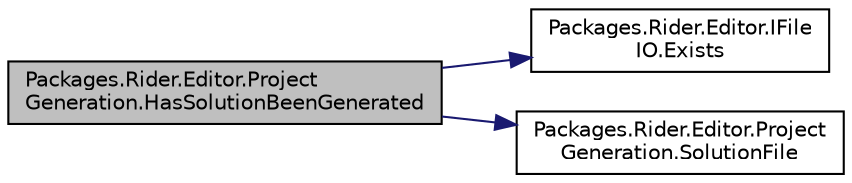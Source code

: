 digraph "Packages.Rider.Editor.ProjectGeneration.HasSolutionBeenGenerated"
{
 // LATEX_PDF_SIZE
  edge [fontname="Helvetica",fontsize="10",labelfontname="Helvetica",labelfontsize="10"];
  node [fontname="Helvetica",fontsize="10",shape=record];
  rankdir="LR";
  Node1 [label="Packages.Rider.Editor.Project\lGeneration.HasSolutionBeenGenerated",height=0.2,width=0.4,color="black", fillcolor="grey75", style="filled", fontcolor="black",tooltip=" "];
  Node1 -> Node2 [color="midnightblue",fontsize="10",style="solid",fontname="Helvetica"];
  Node2 [label="Packages.Rider.Editor.IFile\lIO.Exists",height=0.2,width=0.4,color="black", fillcolor="white", style="filled",URL="$interface_packages_1_1_rider_1_1_editor_1_1_i_file_i_o.html#a6efb3be524d02de32acc531f71de9ea1",tooltip=" "];
  Node1 -> Node3 [color="midnightblue",fontsize="10",style="solid",fontname="Helvetica"];
  Node3 [label="Packages.Rider.Editor.Project\lGeneration.SolutionFile",height=0.2,width=0.4,color="black", fillcolor="white", style="filled",URL="$class_packages_1_1_rider_1_1_editor_1_1_project_generation.html#abf9e79381de332f27c30b34fa6cfade3",tooltip=" "];
}
